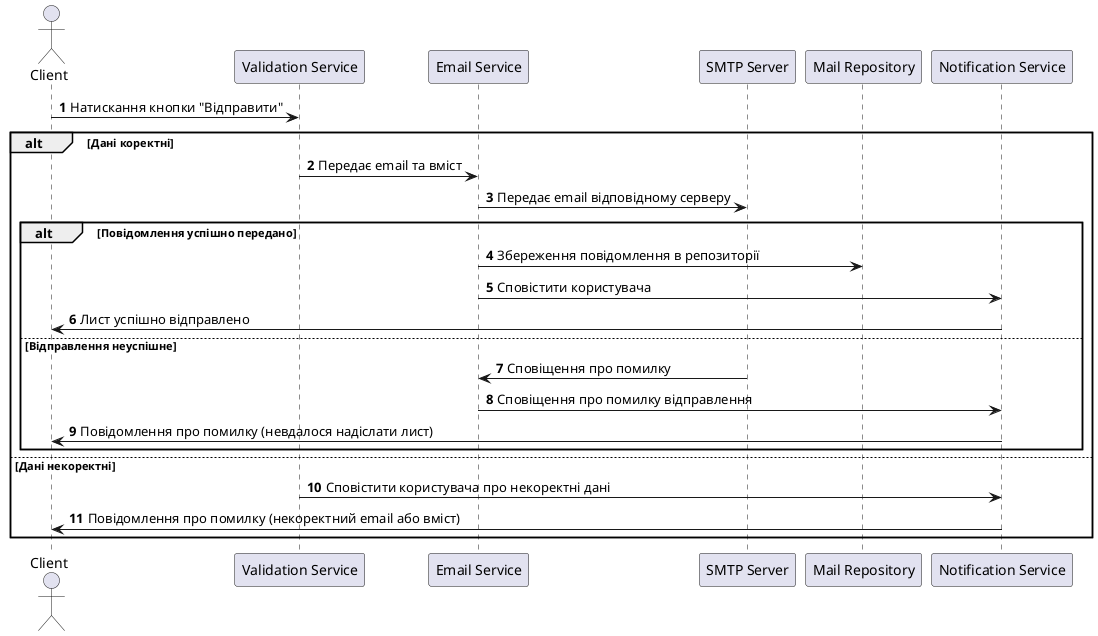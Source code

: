 @startuml
'autonumbering for sequence steps
autonumber

actor Client as C
participant "Validation Service" as ES
participant "Email Service" as VS
participant "SMTP Server" as SMTP
participant "Mail Repository" as MR
participant "Notification Service" as NS

'C натискає кнопку відправки
C -> ES: Натискання кнопки "Відправити"

'Перевірка даних
alt Дані коректні
    ES -> VS: Передає email та вміст

    'Email Service передає повідомлення через SMTP сервер
    VS -> SMTP: Передає email відповідному серверу

    'SMTP сервер надсилає повідомлення до сервера отримувача

    'Перевірка результату відправлення
    alt Повідомлення успішно передано
        'Email Service оновлює статус у репозиторії
        VS -> MR: Збереження повідомлення в репозиторії

        'Email Service повідомляє клієнту про успішну відправку
        VS -> NS: Сповістити користувача
        NS -> C: Лист успішно відправлено
    else Відправлення неуспішне
        'SMTP повідомляє про помилку
        SMTP -> VS: Сповіщення про помилку

        'Email Service інформує клієнта про помилку через Notification Service
        VS -> NS: Сповіщення про помилку відправлення
        NS -> C: Повідомлення про помилку (невдалося надіслати лист)
    end
else Дані некоректні
    ES -> NS: Сповістити користувача про некоректні дані
    NS -> C: Повідомлення про помилку (некоректний email або вміст)
end
@enduml

